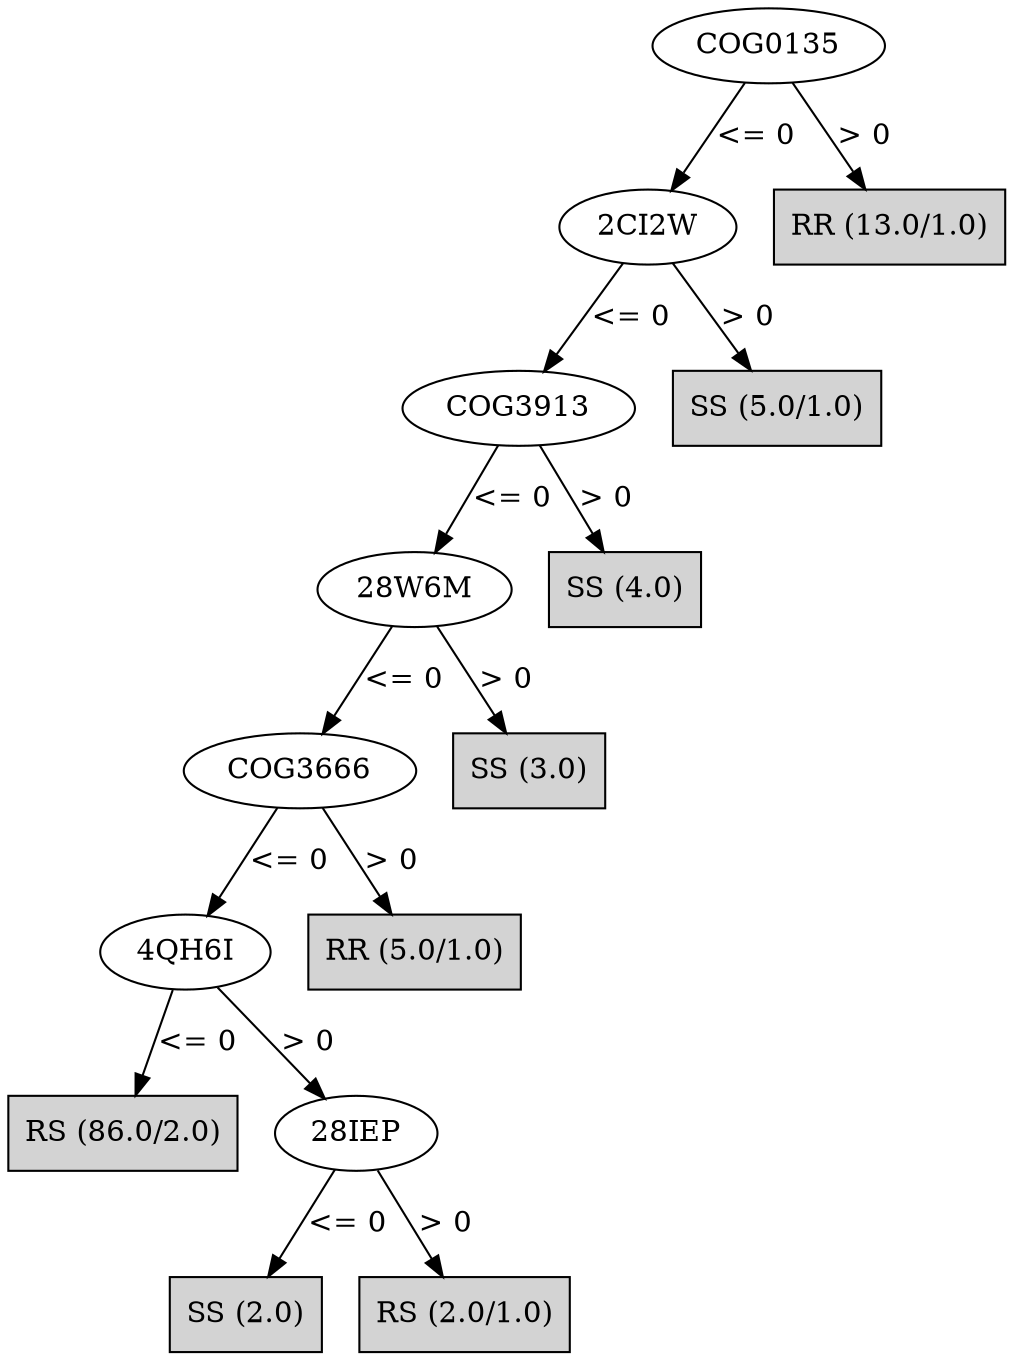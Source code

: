 digraph J48Tree {
N0 [label="COG0135" ]
N0->N1 [label="<= 0"]
N1 [label="2CI2W" ]
N1->N2 [label="<= 0"]
N2 [label="COG3913" ]
N2->N3 [label="<= 0"]
N3 [label="28W6M" ]
N3->N4 [label="<= 0"]
N4 [label="COG3666" ]
N4->N5 [label="<= 0"]
N5 [label="4QH6I" ]
N5->N6 [label="<= 0"]
N6 [label="RS (86.0/2.0)" shape=box style=filled ]
N5->N7 [label="> 0"]
N7 [label="28IEP" ]
N7->N8 [label="<= 0"]
N8 [label="SS (2.0)" shape=box style=filled ]
N7->N9 [label="> 0"]
N9 [label="RS (2.0/1.0)" shape=box style=filled ]
N4->N10 [label="> 0"]
N10 [label="RR (5.0/1.0)" shape=box style=filled ]
N3->N11 [label="> 0"]
N11 [label="SS (3.0)" shape=box style=filled ]
N2->N12 [label="> 0"]
N12 [label="SS (4.0)" shape=box style=filled ]
N1->N13 [label="> 0"]
N13 [label="SS (5.0/1.0)" shape=box style=filled ]
N0->N14 [label="> 0"]
N14 [label="RR (13.0/1.0)" shape=box style=filled ]
}

